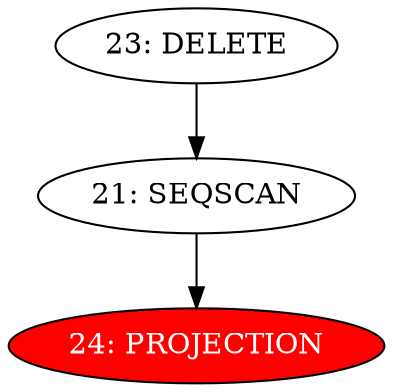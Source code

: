 digraph name {
21 [label="21: SEQSCAN" ];
21 -> 24;
24 [label="24: PROJECTION" fontcolor="white" style="filled" fillcolor="red"];
23 [label="23: DELETE" ];
23 -> 21;

}

